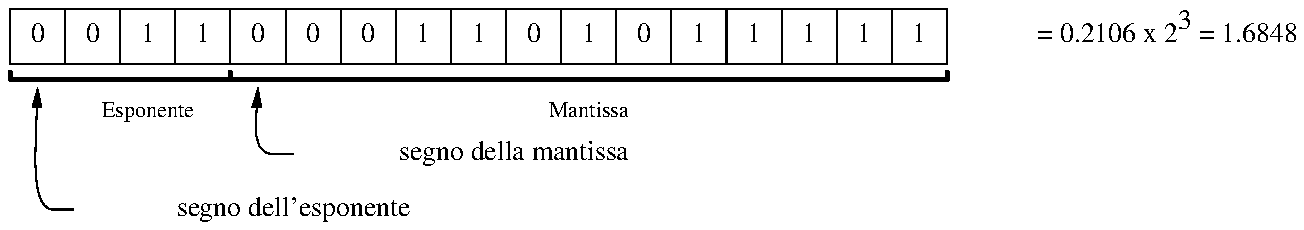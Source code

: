 .PS
scale=2.54
boxsize=0.7
boxht=boxsize
boxwid=boxsize
ExponentSign: box "0"
Exponent1: box with .w at ExponentSign.e "0"
Exponent2: box with .w at Exponent1.e "1"
Exponent3: box with .w at Exponent2.e "1"
MantissaSign: box with .w at Exponent3.e "0"
Mantissa1: box with .w at MantissaSign.e "0"
Mantissa2: box with .w at Mantissa1.e "0"
Mantissa3: box with .w at Mantissa2.e "1"
Mantissa4: box with .w at Mantissa3.e "1"
Mantissa5: box with .w at Mantissa4.e "0"
Mantissa6: box with .w at Mantissa5.e "1"
Mantissa7: box with .w at Mantissa6.e "0"
Mantissa8: box with .w at Mantissa7.e "1"
Mantissa9: box with .w at Mantissa8.e "1"
Mantissa10: box with .w at Mantissa9.e "1"
Mantissa11: box with .w at Mantissa10.e "1"
Mantissa12: box with .w at Mantissa11.e "1"
box invis wid boxsize*8 with .w at Mantissa12.e \
	"= 0.2106 x 2\u3\d = 1.6848"
#
EBracket: line from ExponentSign.sw - (0,0.1) \
          to ExponentSign.sw - (0,0.2) \
          to Exponent3.se - (0,0.2) \
	  to Exponent3.se - (0,0.1) thick 1.5
"\s-2Esponente\s0" with .n at Exponent2.s - (0,0.6)
#
MBracket: line from MantissaSign.sw - (0,0.1) \
          to MantissaSign.sw - (0,0.2) \
          to Mantissa12.se - (0,0.2) \
	  to Mantissa12.se - (0,0.1) thick 1.5
"\s-2Mantissa\s0" with .n at Mantissa6.s - (0,0.6)
#
Expsign: box invis wid boxsize*8 with .nw at ExponentSign.se + (0.1,-1.5) \
	   "segno dell'esponente"
spline -> from Expsign.w to Expsign.w - (0.5,0) to ExponentSign.s - (0,0.3)
#
Mantsign: box invis wid boxsize*8 with .nw at MantissaSign.se + (0.1,-0.8) \
	   "segno della mantissa"
spline -> from Mantsign.w to Mantsign.w - (0.5,0) to MantissaSign.s - (0,0.3)
.PE
